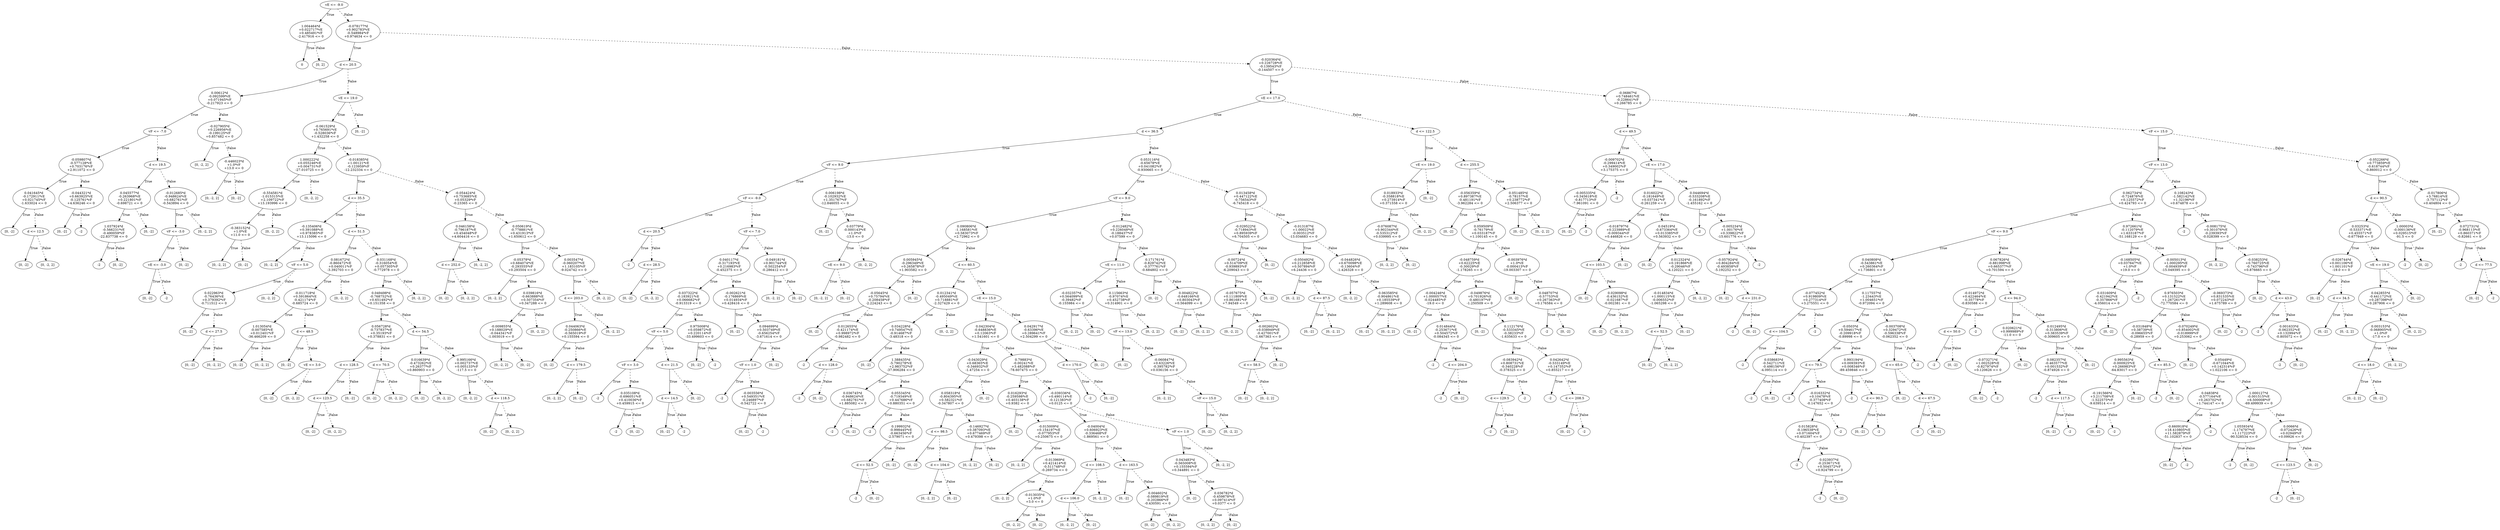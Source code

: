 digraph {
0 [label="vE <= -9.0"];
1 [label="1.004464*d\n+0.022717*vE\n+0.485491*vF\n-2.417916 <= 0"];
2 [label="0"];
1 -> 2 [label="True"];
3 [label="[0, 2]"];
1 -> 3 [style="dashed", label="False"];
0 -> 1 [label="True"];
4 [label="-0.078177*d\n+0.902783*vE\n-0.548984*vF\n+0.974634 <= 0"];
5 [label="d <= 20.5"];
6 [label="0.00612*d\n-0.092599*vE\n+0.071945*vF\n-0.217923 <= 0"];
7 [label="vF <= -7.0"];
8 [label="-0.059807*d\n-0.577128*vE\n+0.703176*vF\n+2.911072 <= 0"];
9 [label="0.041645*d\n-0.172911*vE\n+0.021745*vF\n-1.633024 <= 0"];
10 [label="[0, -2]"];
9 -> 10 [label="True"];
11 [label="d <= 12.5"];
12 [label="[0, -2]"];
11 -> 12 [label="True"];
13 [label="[0, -2, 2]"];
11 -> 13 [style="dashed", label="False"];
9 -> 11 [style="dashed", label="False"];
8 -> 9 [label="True"];
14 [label="-0.044321*d\n+0.663925*vE\n-0.125761*vF\n+4.636246 <= 0"];
15 [label="[0, -2]"];
14 -> 15 [label="True"];
16 [label="-2"];
14 -> 16 [style="dashed", label="False"];
8 -> 14 [style="dashed", label="False"];
7 -> 8 [label="True"];
17 [label="d <= 19.5"];
18 [label="0.045577*d\n-0.263968*vE\n+0.221801*vF\n-0.698721 <= 0"];
19 [label="1.037924*d\n-0.566231*vE\n-0.490059*vF\n-22.837738 <= 0"];
20 [label="-2"];
19 -> 20 [label="True"];
21 [label="[0, -2]"];
19 -> 21 [style="dashed", label="False"];
18 -> 19 [label="True"];
22 [label="[0, -2]"];
18 -> 22 [style="dashed", label="False"];
17 -> 18 [label="True"];
23 [label="-0.012685*d\n-0.948624*vE\n+0.682761*vF\n-0.543894 <= 0"];
24 [label="vF <= -3.0"];
25 [label="vE <= -3.0"];
26 [label="[0, -2]"];
25 -> 26 [label="True"];
27 [label="-2"];
25 -> 27 [style="dashed", label="False"];
24 -> 25 [label="True"];
28 [label="[0, -2]"];
24 -> 28 [style="dashed", label="False"];
23 -> 24 [label="True"];
29 [label="[0, -2, 2]"];
23 -> 29 [style="dashed", label="False"];
17 -> 23 [style="dashed", label="False"];
7 -> 17 [style="dashed", label="False"];
6 -> 7 [label="True"];
30 [label="-0.027905*d\n+0.226956*vE\n-0.199125*vF\n+0.857482 <= 0"];
31 [label="[0, -2, 2]"];
30 -> 31 [label="True"];
32 [label="-0.446023*d\n+1.0*vF\n+13.0 <= 0"];
33 [label="[0, -2, 2]"];
32 -> 33 [label="True"];
34 [label="[0, -2]"];
32 -> 34 [style="dashed", label="False"];
30 -> 32 [style="dashed", label="False"];
6 -> 30 [style="dashed", label="False"];
5 -> 6 [label="True"];
35 [label="vE <= 19.0"];
36 [label="-0.061529*d\n+0.765691*vE\n-0.528036*vF\n+1.432258 <= 0"];
37 [label="1.000222*d\n+0.055246*vE\n+0.004731*vF\n-27.010725 <= 0"];
38 [label="-0.554581*d\n-1.015315*vE\n+2.109722*vF\n+13.193996 <= 0"];
39 [label="-0.383152*d\n+1.0*vE\n+11.0 <= 0"];
40 [label="[0, -2, 2]"];
39 -> 40 [label="True"];
41 [label="[0, -2]"];
39 -> 41 [style="dashed", label="False"];
38 -> 39 [label="True"];
42 [label="[0, -2, 2]"];
38 -> 42 [style="dashed", label="False"];
37 -> 38 [label="True"];
43 [label="[0, -2, 2]"];
37 -> 43 [style="dashed", label="False"];
36 -> 37 [label="True"];
44 [label="-0.018385*d\n+1.00121*vE\n-0.123959*vF\n-12.232334 <= 0"];
45 [label="d <= 35.5"];
46 [label="-0.135406*d\n+0.391088*vE\n+0.978385*vF\n+13.115096 <= 0"];
47 [label="[0, -2, 2]"];
46 -> 47 [label="True"];
48 [label="vF <= 5.0"];
49 [label="0.022963*d\n-0.76436*vE\n+0.379392*vF\n-0.711512 <= 0"];
50 [label="[0, -2]"];
49 -> 50 [label="True"];
51 [label="d <= 27.5"];
52 [label="[0, -2]"];
51 -> 52 [label="True"];
53 [label="[0, -2, 2]"];
51 -> 53 [style="dashed", label="False"];
49 -> 51 [style="dashed", label="False"];
48 -> 49 [label="True"];
54 [label="[0, -2, 2]"];
48 -> 54 [style="dashed", label="False"];
46 -> 48 [style="dashed", label="False"];
45 -> 46 [label="True"];
55 [label="d <= 51.5"];
56 [label="0.081672*d\n-0.860472*vE\n+0.040011*vF\n-3.392703 <= 0"];
57 [label="-0.011718*d\n+0.591864*vE\n-0.421174*vF\n-0.685724 <= 0"];
58 [label="1.013054*d\n-0.007585*vE\n+0.012401*vF\n-36.466209 <= 0"];
59 [label="[0, -2]"];
58 -> 59 [label="True"];
60 [label="[0, -2, 2]"];
58 -> 60 [style="dashed", label="False"];
57 -> 58 [label="True"];
61 [label="d <= 48.5"];
62 [label="[0, -2]"];
61 -> 62 [label="True"];
63 [label="vE <= 3.0"];
64 [label="[0, -2]"];
63 -> 64 [label="True"];
65 [label="[0, -2, 2]"];
63 -> 65 [style="dashed", label="False"];
61 -> 63 [style="dashed", label="False"];
57 -> 61 [style="dashed", label="False"];
56 -> 57 [label="True"];
66 [label="[0, -2, 2]"];
56 -> 66 [style="dashed", label="False"];
55 -> 56 [label="True"];
67 [label="0.031168*d\n-0.316054*vE\n+0.057305*vF\n-0.772978 <= 0"];
68 [label="0.049498*d\n-0.768752*vE\n+0.651492*vF\n+0.151358 <= 0"];
69 [label="0.056728*d\n-0.737837*vE\n+0.35193*vF\n+0.378831 <= 0"];
70 [label="d <= 128.5"];
71 [label="d <= 123.5"];
72 [label="[0, -2]"];
71 -> 72 [label="True"];
73 [label="[0, -2, 2]"];
71 -> 73 [style="dashed", label="False"];
70 -> 71 [label="True"];
74 [label="[0, -2]"];
70 -> 74 [style="dashed", label="False"];
69 -> 70 [label="True"];
75 [label="d <= 70.5"];
76 [label="[0, -2]"];
75 -> 76 [label="True"];
77 [label="[0, -2, 2]"];
75 -> 77 [style="dashed", label="False"];
69 -> 75 [style="dashed", label="False"];
68 -> 69 [label="True"];
78 [label="d <= 54.5"];
79 [label="0.016639*d\n-0.473262*vE\n+0.26377*vF\n+0.860903 <= 0"];
80 [label="[0, -2]"];
79 -> 80 [label="True"];
81 [label="[0, -2, 2]"];
79 -> 81 [style="dashed", label="False"];
78 -> 79 [label="True"];
82 [label="0.995166*d\n+0.002737*vE\n+0.005133*vF\n-117.5 <= 0"];
83 [label="[0, -2, 2]"];
82 -> 83 [label="True"];
84 [label="d <= 118.5"];
85 [label="[0, -2]"];
84 -> 85 [label="True"];
86 [label="[0, -2, 2]"];
84 -> 86 [style="dashed", label="False"];
82 -> 84 [style="dashed", label="False"];
78 -> 82 [style="dashed", label="False"];
68 -> 78 [style="dashed", label="False"];
67 -> 68 [label="True"];
87 [label="[0, -2, 2]"];
67 -> 87 [style="dashed", label="False"];
55 -> 67 [style="dashed", label="False"];
45 -> 55 [style="dashed", label="False"];
44 -> 45 [label="True"];
88 [label="-0.054424*d\n+0.753685*vE\n+0.05329*vF\n-0.23365 <= 0"];
89 [label="0.046158*d\n-0.796187*vE\n+0.454048*vF\n+4.604416 <= 0"];
90 [label="d <= 252.0"];
91 [label="[0, -2]"];
90 -> 91 [label="True"];
92 [label="[0, -2, 2]"];
90 -> 92 [style="dashed", label="False"];
89 -> 90 [label="True"];
93 [label="[0, -2, 2]"];
89 -> 93 [style="dashed", label="False"];
88 -> 89 [label="True"];
94 [label="0.050619*d\n-0.778881*vE\n+0.431913*vF\n+1.650612 <= 0"];
95 [label="-0.05378*d\n+0.684074*vE\n-0.293555*vF\n+0.293504 <= 0"];
96 [label="[0, -2, 2]"];
95 -> 96 [label="True"];
97 [label="0.039816*d\n-0.663888*vE\n+0.507354*vF\n+0.347288 <= 0"];
98 [label="-0.009855*d\n+0.188029*vE\n-0.044341*vF\n-1.003019 <= 0"];
99 [label="[0, -2, 2]"];
98 -> 99 [label="True"];
100 [label="[0, -2]"];
98 -> 100 [style="dashed", label="False"];
97 -> 98 [label="True"];
101 [label="[0, -2, 2]"];
97 -> 101 [style="dashed", label="False"];
95 -> 97 [style="dashed", label="False"];
94 -> 95 [label="True"];
102 [label="0.003547*d\n-0.060207*vE\n+1.183105*vF\n-9.024742 <= 0"];
103 [label="d <= 203.0"];
104 [label="0.044063*d\n-0.250866*vE\n-0.565019*vF\n+0.155594 <= 0"];
105 [label="[0, -2]"];
104 -> 105 [label="True"];
106 [label="d <= 179.5"];
107 [label="[0, -2, 2]"];
106 -> 107 [label="True"];
108 [label="[0, -2]"];
106 -> 108 [style="dashed", label="False"];
104 -> 106 [style="dashed", label="False"];
103 -> 104 [label="True"];
109 [label="[0, -2, 2]"];
103 -> 109 [style="dashed", label="False"];
102 -> 103 [label="True"];
110 [label="[0, -2, 2]"];
102 -> 110 [style="dashed", label="False"];
94 -> 102 [style="dashed", label="False"];
88 -> 94 [style="dashed", label="False"];
44 -> 88 [style="dashed", label="False"];
36 -> 44 [style="dashed", label="False"];
35 -> 36 [label="True"];
111 [label="[0, -2]"];
35 -> 111 [style="dashed", label="False"];
5 -> 35 [style="dashed", label="False"];
4 -> 5 [label="True"];
112 [label="-0.020364*d\n+0.226728*vE\n-0.139543*vF\n-0.144507 <= 0"];
113 [label="vE <= 17.0"];
114 [label="d <= 36.5"];
115 [label="vF <= 9.0"];
116 [label="vF <= -9.0"];
117 [label="d <= 20.5"];
118 [label="-2"];
117 -> 118 [label="True"];
119 [label="d <= 28.5"];
120 [label="[0, -2]"];
119 -> 120 [label="True"];
121 [label="[0, -2, 2]"];
119 -> 121 [style="dashed", label="False"];
117 -> 119 [style="dashed", label="False"];
116 -> 117 [label="True"];
122 [label="vF <= 7.0"];
123 [label="0.040117*d\n-0.317193*vE\n+0.216983*vF\n-0.452375 <= 0"];
124 [label="0.037322*d\n-0.183921*vE\n+0.066682*vF\n-0.913319 <= 0"];
125 [label="vF <= 5.0"];
126 [label="vF <= 3.0"];
127 [label="-2"];
126 -> 127 [label="True"];
128 [label="0.035108*d\n-0.696051*vE\n+0.410036*vF\n+0.459915 <= 0"];
129 [label="-2"];
128 -> 129 [label="True"];
130 [label="[0, -2]"];
128 -> 130 [style="dashed", label="False"];
126 -> 128 [style="dashed", label="False"];
125 -> 126 [label="True"];
131 [label="d <= 21.5"];
132 [label="d <= 14.5"];
133 [label="[0, -2]"];
132 -> 133 [label="True"];
134 [label="-2"];
132 -> 134 [style="dashed", label="False"];
131 -> 132 [label="True"];
135 [label="[0, -2]"];
131 -> 135 [style="dashed", label="False"];
125 -> 131 [style="dashed", label="False"];
124 -> 125 [label="True"];
136 [label="0.975008*d\n+0.059872*vE\n+0.220114*vF\n-33.499603 <= 0"];
137 [label="[0, -2]"];
136 -> 137 [label="True"];
138 [label="-2"];
136 -> 138 [style="dashed", label="False"];
124 -> 136 [style="dashed", label="False"];
123 -> 124 [label="True"];
139 [label="-0.002621*d\n-0.176869*vE\n+0.014934*vF\n+0.428416 <= 0"];
140 [label="[0, -2]"];
139 -> 140 [label="True"];
141 [label="0.094699*d\n+0.503749*vE\n-0.656254*vF\n-3.671614 <= 0"];
142 [label="vF <= 1.0"];
143 [label="-2"];
142 -> 143 [label="True"];
144 [label="-0.003556*d\n+0.549351*vE\n-0.246897*vF\n-0.542722 <= 0"];
145 [label="[0, -2]"];
144 -> 145 [label="True"];
146 [label="-2"];
144 -> 146 [style="dashed", label="False"];
142 -> 144 [style="dashed", label="False"];
141 -> 142 [label="True"];
147 [label="[0, -2]"];
141 -> 147 [style="dashed", label="False"];
139 -> 141 [style="dashed", label="False"];
123 -> 139 [style="dashed", label="False"];
122 -> 123 [label="True"];
148 [label="-0.049181*d\n+0.901744*vE\n-0.502254*vF\n-0.286412 <= 0"];
149 [label="[0, -2, 2]"];
148 -> 149 [label="True"];
150 [label="[0, -2]"];
148 -> 150 [style="dashed", label="False"];
122 -> 148 [style="dashed", label="False"];
116 -> 122 [style="dashed", label="False"];
115 -> 116 [label="True"];
151 [label="0.006198*d\n-0.102932*vE\n+1.351767*vF\n-12.846055 <= 0"];
152 [label="[0, -2]"];
151 -> 152 [label="True"];
153 [label="0.03779*d\n-0.000143*vE\n+1.0*vF\n-13.0 <= 0"];
154 [label="vE <= 9.0"];
155 [label="[0, -2, 2]"];
154 -> 155 [label="True"];
156 [label="[0, -2]"];
154 -> 156 [style="dashed", label="False"];
153 -> 154 [label="True"];
157 [label="[0, -2, 2]"];
153 -> 157 [style="dashed", label="False"];
151 -> 153 [style="dashed", label="False"];
115 -> 151 [style="dashed", label="False"];
114 -> 115 [label="True"];
158 [label="0.053116*d\n-0.65678*vE\n+0.041082*vF\n-0.930665 <= 0"];
159 [label="vF <= 9.0"];
160 [label="0.090806*d\n-1.168581*vE\n+0.583073*vF\n+2.72962 <= 0"];
161 [label="0.005945*d\n-0.296349*vE\n+0.265878*vF\n+1.903582 <= 0"];
162 [label="-0.05645*d\n+0.75794*vE\n-0.208458*vF\n-2.224243 <= 0"];
163 [label="[0, -2]"];
162 -> 163 [label="True"];
164 [label="0.012655*d\n-0.421174*vE\n+0.998972*vF\n-0.982482 <= 0"];
165 [label="-2"];
164 -> 165 [label="True"];
166 [label="d <= 128.0"];
167 [label="-2"];
166 -> 167 [label="True"];
168 [label="[0, -2]"];
166 -> 168 [style="dashed", label="False"];
164 -> 166 [style="dashed", label="False"];
162 -> 164 [style="dashed", label="False"];
161 -> 162 [label="True"];
169 [label="[0, -2]"];
161 -> 169 [style="dashed", label="False"];
160 -> 161 [label="True"];
170 [label="d <= 60.5"];
171 [label="0.012341*d\n-0.495049*vE\n+0.718881*vF\n-2.327429 <= 0"];
172 [label="0.034228*d\n+0.749547*vE\n-0.914687*vF\n-3.48318 <= 0"];
173 [label="[0, -2]"];
172 -> 173 [label="True"];
174 [label="1.388435*d\n-5.790278*vE\n+2.983752*vF\n-37.906284 <= 0"];
175 [label="0.036745*d\n-0.948624*vE\n+0.682761*vF\n+1.885082 <= 0"];
176 [label="-2"];
175 -> 176 [label="True"];
177 [label="[0, -2]"];
175 -> 177 [style="dashed", label="False"];
174 -> 175 [label="True"];
178 [label="0.055345*d\n-0.719349*vE\n+0.447686*vF\n+0.880351 <= 0"];
179 [label="-2"];
178 -> 179 [label="True"];
180 [label="0.199932*d\n-0.998445*vE\n-0.663456*vF\n-2.579071 <= 0"];
181 [label="d <= 52.5"];
182 [label="-2"];
181 -> 182 [label="True"];
183 [label="[0, -2]"];
181 -> 183 [style="dashed", label="False"];
180 -> 181 [label="True"];
184 [label="[0, -2]"];
180 -> 184 [style="dashed", label="False"];
178 -> 180 [style="dashed", label="False"];
174 -> 178 [style="dashed", label="False"];
172 -> 174 [style="dashed", label="False"];
171 -> 172 [label="True"];
185 [label="[0, -2, 2]"];
171 -> 185 [style="dashed", label="False"];
170 -> 171 [label="True"];
186 [label="vE <= 15.0"];
187 [label="0.042304*d\n-0.648836*vE\n+0.12063*vF\n+1.541601 <= 0"];
188 [label="-0.043029*d\n+0.68365*vE\n-0.346932*vF\n-1.47254 <= 0"];
189 [label="0.058318*d\n-0.804395*vE\n+0.582321*vF\n-0.347807 <= 0"];
190 [label="d <= 98.5"];
191 [label="[0, -2]"];
190 -> 191 [label="True"];
192 [label="d <= 104.0"];
193 [label="[0, -2, 2]"];
192 -> 193 [label="True"];
194 [label="[0, -2]"];
192 -> 194 [style="dashed", label="False"];
190 -> 192 [style="dashed", label="False"];
189 -> 190 [label="True"];
195 [label="-0.146927*d\n+0.387093*vE\n+0.677469*vF\n+0.479398 <= 0"];
196 [label="[0, -2, 2]"];
195 -> 196 [label="True"];
197 [label="[0, -2]"];
195 -> 197 [style="dashed", label="False"];
189 -> 195 [style="dashed", label="False"];
188 -> 189 [label="True"];
198 [label="[0, -2]"];
188 -> 198 [style="dashed", label="False"];
187 -> 188 [label="True"];
199 [label="0.79883*d\n-0.00241*vE\n+3.482088*vF\n-78.607475 <= 0"];
200 [label="0.016293*d\n-0.259598*vE\n+0.403138*vF\n+0.9382 <= 0"];
201 [label="[0, -2]"];
200 -> 201 [label="True"];
202 [label="-0.015009*d\n+0.154197*vE\n-0.077953*vF\n+0.250675 <= 0"];
203 [label="[0, -2, 2]"];
202 -> 203 [label="True"];
204 [label="-0.013969*d\n+0.421414*vE\n-0.511748*vF\n-0.269734 <= 0"];
205 [label="[0, -2, 2]"];
204 -> 205 [label="True"];
206 [label="-0.013035*d\n+1.0*vF\n+3.0 <= 0"];
207 [label="[0, -2, 2]"];
206 -> 207 [label="True"];
208 [label="[0, -2]"];
206 -> 208 [style="dashed", label="False"];
204 -> 206 [style="dashed", label="False"];
202 -> 204 [style="dashed", label="False"];
200 -> 202 [style="dashed", label="False"];
199 -> 200 [label="True"];
209 [label="-0.039336*d\n+0.490114*vE\n-0.121383*vF\n+0.0125 <= 0"];
210 [label="-0.04004*d\n+0.606923*vE\n-0.336468*vF\n-1.869561 <= 0"];
211 [label="d <= 108.5"];
212 [label="d <= 106.0"];
213 [label="[0, -2, 2]"];
212 -> 213 [label="True"];
214 [label="[0, -2]"];
212 -> 214 [style="dashed", label="False"];
211 -> 212 [label="True"];
215 [label="[0, -2, 2]"];
211 -> 215 [style="dashed", label="False"];
210 -> 211 [label="True"];
216 [label="d <= 163.5"];
217 [label="[0, -2]"];
216 -> 217 [label="True"];
218 [label="0.004602*d\n-0.089819*vE\n-0.202866*vF\n-0.430591 <= 0"];
219 [label="[0, -2]"];
218 -> 219 [label="True"];
220 [label="[0, -2, 2]"];
218 -> 220 [style="dashed", label="False"];
216 -> 218 [style="dashed", label="False"];
210 -> 216 [style="dashed", label="False"];
209 -> 210 [label="True"];
221 [label="vF <= 1.0"];
222 [label="0.043483*d\n-0.565008*vE\n+0.155594*vF\n+0.344891 <= 0"];
223 [label="[0, -2]"];
222 -> 223 [label="True"];
224 [label="0.036782*d\n-0.459878*vE\n+0.097414*vF\n+0.0377 <= 0"];
225 [label="[0, -2, 2]"];
224 -> 225 [label="True"];
226 [label="[0, -2]"];
224 -> 226 [style="dashed", label="False"];
222 -> 224 [style="dashed", label="False"];
221 -> 222 [label="True"];
227 [label="[0, -2, 2]"];
221 -> 227 [style="dashed", label="False"];
209 -> 221 [style="dashed", label="False"];
199 -> 209 [style="dashed", label="False"];
187 -> 199 [style="dashed", label="False"];
186 -> 187 [label="True"];
228 [label="0.042917*d\n-0.63396*vE\n+0.289641*vF\n+2.504299 <= 0"];
229 [label="d <= 170.0"];
230 [label="-2"];
229 -> 230 [label="True"];
231 [label="[0, -2]"];
229 -> 231 [style="dashed", label="False"];
228 -> 229 [label="True"];
232 [label="[0, -2]"];
228 -> 232 [style="dashed", label="False"];
186 -> 228 [style="dashed", label="False"];
170 -> 186 [style="dashed", label="False"];
160 -> 170 [style="dashed", label="False"];
159 -> 160 [label="True"];
233 [label="-0.012482*d\n+0.226048*vE\n-0.188437*vF\n+0.07599 <= 0"];
234 [label="vE <= 11.0"];
235 [label="-0.032357*d\n+0.564099*vE\n-0.39482*vF\n-0.155984 <= 0"];
236 [label="[0, -2, 2]"];
235 -> 236 [label="True"];
237 [label="[0, -2]"];
235 -> 237 [style="dashed", label="False"];
234 -> 235 [label="True"];
238 [label="0.115663*d\n-0.97074*vE\n+0.452738*vF\n+0.314901 <= 0"];
239 [label="vF <= 13.0"];
240 [label="[0, -2]"];
239 -> 240 [label="True"];
241 [label="-0.060847*d\n+0.63226*vE\n-0.395782*vF\n+0.036156 <= 0"];
242 [label="[0, -2, 2]"];
241 -> 242 [label="True"];
243 [label="vF <= 15.0"];
244 [label="[0, -2]"];
243 -> 244 [label="True"];
245 [label="[0, -2, 2]"];
243 -> 245 [style="dashed", label="False"];
241 -> 243 [style="dashed", label="False"];
239 -> 241 [style="dashed", label="False"];
238 -> 239 [label="True"];
246 [label="[0, -2, 2]"];
238 -> 246 [style="dashed", label="False"];
234 -> 238 [style="dashed", label="False"];
233 -> 234 [label="True"];
247 [label="0.171761*d\n-0.829742*vE\n-0.377761*vF\n-0.684802 <= 0"];
248 [label="[0, -2]"];
247 -> 248 [label="True"];
249 [label="0.004822*d\n-0.648166*vE\n+0.803043*vF\n+0.564099 <= 0"];
250 [label="[0, -2]"];
249 -> 250 [label="True"];
251 [label="[0, -2, 2]"];
249 -> 251 [style="dashed", label="False"];
247 -> 249 [style="dashed", label="False"];
233 -> 247 [style="dashed", label="False"];
159 -> 233 [style="dashed", label="False"];
158 -> 159 [label="True"];
252 [label="0.013458*d\n+0.447122*vE\n-0.756543*vF\n-6.745418 <= 0"];
253 [label="-0.029522*d\n-0.718943*vE\n+0.895939*vF\n+6.704505 <= 0"];
254 [label="-0.00724*d\n+0.514709*vE\n-0.939893*vF\n-6.209043 <= 0"];
255 [label="-0.057675*d\n+0.111809*vE\n+0.861681*vF\n+7.94549 <= 0"];
256 [label="[0, -2, 2]"];
255 -> 256 [label="True"];
257 [label="-0.002602*d\n+0.038949*vE\n-0.427001*vF\n-1.667363 <= 0"];
258 [label="d <= 58.5"];
259 [label="[0, -2]"];
258 -> 259 [label="True"];
260 [label="[0, -2, 2]"];
258 -> 260 [style="dashed", label="False"];
257 -> 258 [label="True"];
261 [label="[0, -2]"];
257 -> 261 [style="dashed", label="False"];
255 -> 257 [style="dashed", label="False"];
254 -> 255 [label="True"];
262 [label="[0, -2]"];
254 -> 262 [style="dashed", label="False"];
253 -> 254 [label="True"];
263 [label="[0, -2]"];
253 -> 263 [style="dashed", label="False"];
252 -> 253 [label="True"];
264 [label="-0.013187*d\n+1.00022*vE\n-0.003512*vF\n-13.034683 <= 0"];
265 [label="-0.050492*d\n+0.212858*vE\n+0.507894*vF\n+6.24436 <= 0"];
266 [label="[0, -2, 2]"];
265 -> 266 [label="True"];
267 [label="d <= 87.5"];
268 [label="[0, -2]"];
267 -> 268 [label="True"];
269 [label="[0, -2, 2]"];
267 -> 269 [style="dashed", label="False"];
265 -> 267 [style="dashed", label="False"];
264 -> 265 [label="True"];
270 [label="-0.044826*d\n+0.670098*vE\n-0.13604*vF\n-1.426328 <= 0"];
271 [label="[0, -2, 2]"];
270 -> 271 [label="True"];
272 [label="0.063585*d\n-0.904861*vE\n+0.185539*vF\n+1.289608 <= 0"];
273 [label="[0, -2]"];
272 -> 273 [label="True"];
274 [label="[0, -2, 2]"];
272 -> 274 [style="dashed", label="False"];
270 -> 272 [style="dashed", label="False"];
264 -> 270 [style="dashed", label="False"];
252 -> 264 [style="dashed", label="False"];
158 -> 252 [style="dashed", label="False"];
114 -> 158 [style="dashed", label="False"];
113 -> 114 [label="True"];
275 [label="d <= 122.5"];
276 [label="vE <= 19.0"];
277 [label="0.018933*d\n-0.358818*vE\n+0.273914*vF\n+0.371558 <= 0"];
278 [label="-0.076087*d\n+0.902344*vE\n-0.535312*vF\n+0.039995 <= 0"];
279 [label="[0, -2, 2]"];
278 -> 279 [label="True"];
280 [label="[0, -2]"];
278 -> 280 [style="dashed", label="False"];
277 -> 278 [label="True"];
281 [label="[0, -2, 2]"];
277 -> 281 [style="dashed", label="False"];
276 -> 277 [label="True"];
282 [label="[0, -2]"];
276 -> 282 [style="dashed", label="False"];
275 -> 276 [label="True"];
283 [label="d <= 255.5"];
284 [label="-0.056359*d\n+0.897387*vE\n-0.481191*vF\n-3.962284 <= 0"];
285 [label="[0, -2]"];
284 -> 285 [label="True"];
286 [label="0.059509*d\n-0.76179*vE\n+0.033187*vF\n+1.100145 <= 0"];
287 [label="-0.048759*d\n+0.62225*vE\n-0.30029*vF\n-1.178265 <= 0"];
288 [label="-0.004246*d\n+1.000057*vE\n-0.024485*vF\n-19.0 <= 0"];
289 [label="[0, -2]"];
288 -> 289 [label="True"];
290 [label="0.014844*d\n-0.253671*vE\n+0.504572*vF\n-0.084345 <= 0"];
291 [label="-2"];
290 -> 291 [label="True"];
292 [label="d <= 204.0"];
293 [label="-2"];
292 -> 293 [label="True"];
294 [label="[0, -2]"];
292 -> 294 [style="dashed", label="False"];
290 -> 292 [style="dashed", label="False"];
288 -> 290 [style="dashed", label="False"];
287 -> 288 [label="True"];
295 [label="-0.049876*d\n+0.701926*vE\n-0.480197*vF\n-1.250509 <= 0"];
296 [label="[0, -2]"];
295 -> 296 [label="True"];
297 [label="0.112176*d\n-0.533345*vE\n-0.38233*vF\n-1.635633 <= 0"];
298 [label="-0.083942*d\n+0.808731*vE\n-0.340228*vF\n-0.378325 <= 0"];
299 [label="d <= 129.5"];
300 [label="-2"];
299 -> 300 [label="True"];
301 [label="[0, -2]"];
299 -> 301 [style="dashed", label="False"];
298 -> 299 [label="True"];
302 [label="-2"];
298 -> 302 [style="dashed", label="False"];
297 -> 298 [label="True"];
303 [label="0.042642*d\n-0.533149*vE\n+0.147352*vF\n+0.855217 <= 0"];
304 [label="-2"];
303 -> 304 [label="True"];
305 [label="d <= 208.5"];
306 [label="[0, -2]"];
305 -> 306 [label="True"];
307 [label="-2"];
305 -> 307 [style="dashed", label="False"];
303 -> 305 [style="dashed", label="False"];
297 -> 303 [style="dashed", label="False"];
295 -> 297 [style="dashed", label="False"];
287 -> 295 [style="dashed", label="False"];
286 -> 287 [label="True"];
308 [label="-0.003976*d\n+1.0*vE\n-0.000413*vF\n-19.003307 <= 0"];
309 [label="[0, -2]"];
308 -> 309 [label="True"];
310 [label="0.048707*d\n-0.57753*vE\n+0.267363*vF\n+0.176584 <= 0"];
311 [label="-2"];
310 -> 311 [label="True"];
312 [label="[0, -2]"];
310 -> 312 [style="dashed", label="False"];
308 -> 310 [style="dashed", label="False"];
286 -> 308 [style="dashed", label="False"];
284 -> 286 [style="dashed", label="False"];
283 -> 284 [label="True"];
313 [label="0.051485*d\n-0.78157*vE\n+0.238772*vF\n+2.506377 <= 0"];
314 [label="[0, -2]"];
313 -> 314 [label="True"];
315 [label="[0, -2, 2]"];
313 -> 315 [style="dashed", label="False"];
283 -> 313 [style="dashed", label="False"];
275 -> 283 [style="dashed", label="False"];
113 -> 275 [style="dashed", label="False"];
112 -> 113 [label="True"];
316 [label="-0.06867*d\n+0.748461*vE\n-0.228641*vF\n+0.266785 <= 0"];
317 [label="d <= 49.5"];
318 [label="-0.009702*d\n-0.299414*vE\n+0.349002*vF\n+3.175375 <= 0"];
319 [label="-0.005335*d\n+0.345618*vE\n-0.817713*vF\n-7.961091 <= 0"];
320 [label="[0, -2]"];
319 -> 320 [label="True"];
321 [label="-2"];
319 -> 321 [style="dashed", label="False"];
318 -> 319 [label="True"];
322 [label="-2"];
318 -> 322 [style="dashed", label="False"];
317 -> 318 [label="True"];
323 [label="vE <= 17.0"];
324 [label="0.016022*d\n-0.181649*vE\n+0.037341*vF\n-0.261259 <= 0"];
325 [label="-0.018797*d\n+0.223989*vE\n-0.009344*vF\n+0.446826 <= 0"];
326 [label="d <= 103.5"];
327 [label="[0, -2]"];
326 -> 327 [label="True"];
328 [label="0.029098*d\n-0.436152*vE\n-0.021687*vF\n-0.002381 <= 0"];
329 [label="[0, -2]"];
328 -> 329 [label="True"];
330 [label="[0, -2, 2]"];
328 -> 330 [style="dashed", label="False"];
326 -> 328 [style="dashed", label="False"];
325 -> 326 [label="True"];
331 [label="[0, -2]"];
325 -> 331 [style="dashed", label="False"];
324 -> 325 [label="True"];
332 [label="0.04519*d\n-0.673364*vE\n+0.013385*vF\n+0.563932 <= 0"];
333 [label="[0, -2]"];
332 -> 333 [label="True"];
334 [label="0.012324*d\n+0.191866*vE\n-0.29046*vF\n-4.120221 <= 0"];
335 [label="-0.014834*d\n+1.000115*vE\n-0.006552*vF\n-1.065298 <= 0"];
336 [label="d <= 52.5"];
337 [label="[0, -2]"];
336 -> 337 [label="True"];
338 [label="[0, -2, 2]"];
336 -> 338 [style="dashed", label="False"];
335 -> 336 [label="True"];
339 [label="[0, -2]"];
335 -> 339 [style="dashed", label="False"];
334 -> 335 [label="True"];
340 [label="[0, -2, 2]"];
334 -> 340 [style="dashed", label="False"];
332 -> 334 [style="dashed", label="False"];
324 -> 332 [style="dashed", label="False"];
323 -> 324 [label="True"];
341 [label="0.044694*d\n-0.533208*vE\n-0.161892*vF\n-1.455162 <= 0"];
342 [label="-2"];
341 -> 342 [label="True"];
343 [label="-0.005234*d\n+1.00176*vE\n+0.339822*vF\n-15.601776 <= 0"];
344 [label="-0.057924*d\n+0.804284*vE\n-0.493858*vF\n-5.192252 <= 0"];
345 [label="[0, -2]"];
344 -> 345 [label="True"];
346 [label="d <= 231.0"];
347 [label="-2"];
346 -> 347 [label="True"];
348 [label="[0, -2]"];
346 -> 348 [style="dashed", label="False"];
344 -> 346 [style="dashed", label="False"];
343 -> 344 [label="True"];
349 [label="-2"];
343 -> 349 [style="dashed", label="False"];
341 -> 343 [style="dashed", label="False"];
323 -> 341 [style="dashed", label="False"];
317 -> 323 [style="dashed", label="False"];
316 -> 317 [label="True"];
350 [label="vF <= 15.0"];
351 [label="vF <= 13.0"];
352 [label="0.062734*d\n-0.724876*vE\n+0.125572*vF\n+0.424793 <= 0"];
353 [label="vF <= 9.0"];
354 [label="0.040808*d\n-0.543861*vE\n+0.260364*vF\n+1.736801 <= 0"];
355 [label="-0.077452*d\n+0.919809*vE\n+0.277314*vF\n+3.275551 <= 0"];
356 [label="d <= 104.5"];
357 [label="-2"];
356 -> 357 [label="True"];
358 [label="0.038683*d\n-0.542711*vE\n-0.498156*vF\n-4.095114 <= 0"];
359 [label="-2"];
358 -> 359 [label="True"];
360 [label="[0, -2]"];
358 -> 360 [style="dashed", label="False"];
356 -> 358 [style="dashed", label="False"];
355 -> 356 [label="True"];
361 [label="-2"];
355 -> 361 [style="dashed", label="False"];
354 -> 355 [label="True"];
362 [label="0.117557*d\n-1.23443*vE\n+1.004651*vF\n-0.972094 <= 0"];
363 [label="-0.0503*d\n+0.594617*vE\n-0.209918*vF\n-0.89998 <= 0"];
364 [label="d <= 79.5"];
365 [label="-2"];
364 -> 365 [label="True"];
366 [label="-0.016332*d\n+0.10478*vE\n-0.377408*vF\n-0.147652 <= 0"];
367 [label="0.015828*d\n-0.196538*vE\n+0.071604*vF\n+0.402397 <= 0"];
368 [label="-2"];
367 -> 368 [label="True"];
369 [label="0.023937*d\n-0.253671*vE\n+0.504572*vF\n+0.924799 <= 0"];
370 [label="-2"];
369 -> 370 [label="True"];
371 [label="[0, -2]"];
369 -> 371 [style="dashed", label="False"];
367 -> 369 [style="dashed", label="False"];
366 -> 367 [label="True"];
372 [label="-2"];
366 -> 372 [style="dashed", label="False"];
364 -> 366 [style="dashed", label="False"];
363 -> 364 [label="True"];
373 [label="0.993194*d\n+0.009393*vE\n+0.008346*vF\n-89.459846 <= 0"];
374 [label="-2"];
373 -> 374 [label="True"];
375 [label="d <= 90.5"];
376 [label="[0, -2]"];
375 -> 376 [label="True"];
377 [label="-2"];
375 -> 377 [style="dashed", label="False"];
373 -> 375 [style="dashed", label="False"];
363 -> 373 [style="dashed", label="False"];
362 -> 363 [label="True"];
378 [label="-0.003708*d\n+0.329472*vE\n-0.596338*vF\n-0.062352 <= 0"];
379 [label="d <= 65.0"];
380 [label="[0, -2]"];
379 -> 380 [label="True"];
381 [label="d <= 67.5"];
382 [label="-2"];
381 -> 382 [label="True"];
383 [label="[0, -2]"];
381 -> 383 [style="dashed", label="False"];
379 -> 381 [style="dashed", label="False"];
378 -> 379 [label="True"];
384 [label="-2"];
378 -> 384 [style="dashed", label="False"];
362 -> 378 [style="dashed", label="False"];
354 -> 362 [style="dashed", label="False"];
353 -> 354 [label="True"];
385 [label="0.067826*d\n-0.881998*vE\n+0.665377*vF\n+0.701594 <= 0"];
386 [label="-0.014972*d\n+0.422464*vE\n-0.35778*vF\n-0.830588 <= 0"];
387 [label="d <= 50.0"];
388 [label="-2"];
387 -> 388 [label="True"];
389 [label="[0, -2]"];
387 -> 389 [style="dashed", label="False"];
386 -> 387 [label="True"];
390 [label="-2"];
386 -> 390 [style="dashed", label="False"];
385 -> 386 [label="True"];
391 [label="d <= 94.0"];
392 [label="0.020621*d\n+0.999989*vF\n-11.0 <= 0"];
393 [label="-0.073271*d\n+1.002528*vE\n-0.827974*vF\n+0.120626 <= 0"];
394 [label="[0, -2]"];
393 -> 394 [label="True"];
395 [label="-2"];
393 -> 395 [style="dashed", label="False"];
392 -> 393 [label="True"];
396 [label="[0, -2]"];
392 -> 396 [style="dashed", label="False"];
391 -> 392 [label="True"];
397 [label="0.012495*d\n-0.313806*vE\n+0.383539*vF\n-0.309605 <= 0"];
398 [label="0.082357*d\n-0.463577*vE\n+0.001532*vF\n-0.874926 <= 0"];
399 [label="-2"];
398 -> 399 [label="True"];
400 [label="d <= 117.5"];
401 [label="[0, -2]"];
400 -> 401 [label="True"];
402 [label="-2"];
400 -> 402 [style="dashed", label="False"];
398 -> 400 [style="dashed", label="False"];
397 -> 398 [label="True"];
403 [label="[0, -2]"];
397 -> 403 [style="dashed", label="False"];
391 -> 397 [style="dashed", label="False"];
385 -> 391 [style="dashed", label="False"];
353 -> 385 [style="dashed", label="False"];
352 -> 353 [label="True"];
404 [label="0.972661*d\n-0.112079*vE\n+1.633187*vF\n-51.168129 <= 0"];
405 [label="-0.168505*d\n+0.037647*vE\n+1.0*vF\n+19.0 <= 0"];
406 [label="0.031609*d\n-0.421942*vE\n-0.357866*vF\n-4.056014 <= 0"];
407 [label="-2"];
406 -> 407 [label="True"];
408 [label="[0, -2]"];
406 -> 408 [style="dashed", label="False"];
405 -> 406 [label="True"];
409 [label="-2"];
405 -> 409 [style="dashed", label="False"];
404 -> 405 [label="True"];
410 [label="-0.005013*d\n+1.000295*vE\n-0.004939*vF\n-15.049395 <= 0"];
411 [label="0.976503*d\n+0.131522*vE\n+1.267261*vF\n-72.770584 <= 0"];
412 [label="-0.031848*d\n+0.38739*vE\n-0.096655*vF\n-0.28959 <= 0"];
413 [label="0.995563*d\n-0.000925*vE\n+0.266983*vF\n-64.83017 <= 0"];
414 [label="-0.191566*d\n+3.211708*vE\n-1.522575*vF\n-9.639514 <= 0"];
415 [label="[0, -2]"];
414 -> 415 [label="True"];
416 [label="-2"];
414 -> 416 [style="dashed", label="False"];
413 -> 414 [label="True"];
417 [label="[0, -2]"];
413 -> 417 [style="dashed", label="False"];
412 -> 413 [label="True"];
418 [label="d <= 85.5"];
419 [label="-2"];
418 -> 419 [label="True"];
420 [label="[0, -2]"];
418 -> 420 [style="dashed", label="False"];
412 -> 418 [style="dashed", label="False"];
411 -> 412 [label="True"];
421 [label="-0.070249*d\n+0.854002*vE\n-0.018999*vF\n+0.253062 <= 0"];
422 [label="[0, -2]"];
421 -> 422 [label="True"];
423 [label="0.05449*d\n-0.671044*vE\n+0.142314*vF\n+1.022106 <= 0"];
424 [label="0.04838*d\n-0.577164*vE\n+0.263702*vF\n+1.744147 <= 0"];
425 [label="-0.660918*d\n+18.410805*vE\n+11.582879*vF\n-51.102837 <= 0"];
426 [label="[0, -2]"];
425 -> 426 [label="True"];
427 [label="-2"];
425 -> 427 [style="dashed", label="False"];
424 -> 425 [label="True"];
428 [label="-2"];
424 -> 428 [style="dashed", label="False"];
423 -> 424 [label="True"];
429 [label="1.000127*d\n-0.001515*vE\n+6.500008*vF\n-69.499939 <= 0"];
430 [label="1.055934*d\n-1.174797*vE\n+1.117223*vF\n-90.528534 <= 0"];
431 [label="-2"];
430 -> 431 [label="True"];
432 [label="[0, -2]"];
430 -> 432 [style="dashed", label="False"];
429 -> 430 [label="True"];
433 [label="0.0066*d\n-0.072426*vE\n+0.02949*vF\n+0.09926 <= 0"];
434 [label="d <= 123.5"];
435 [label="-2"];
434 -> 435 [label="True"];
436 [label="[0, -2]"];
434 -> 436 [style="dashed", label="False"];
433 -> 434 [label="True"];
437 [label="[0, -2]"];
433 -> 437 [style="dashed", label="False"];
429 -> 433 [style="dashed", label="False"];
423 -> 429 [style="dashed", label="False"];
421 -> 423 [style="dashed", label="False"];
411 -> 421 [style="dashed", label="False"];
410 -> 411 [label="True"];
438 [label="-0.069373*d\n+0.831535*vE\n+0.072243*vF\n+1.675789 <= 0"];
439 [label="[0, -2]"];
438 -> 439 [label="True"];
440 [label="-2"];
438 -> 440 [style="dashed", label="False"];
410 -> 438 [style="dashed", label="False"];
404 -> 410 [style="dashed", label="False"];
352 -> 404 [style="dashed", label="False"];
351 -> 352 [label="True"];
441 [label="0.108243*d\n-1.582142*vE\n+1.32196*vF\n+0.674878 <= 0"];
442 [label="-2"];
441 -> 442 [label="True"];
443 [label="-0.008175*d\n+0.301076*vE\n-0.239393*vF\n-0.028399 <= 0"];
444 [label="[0, -2, 2]"];
443 -> 444 [label="True"];
445 [label="-0.038253*d\n+0.760725*vE\n-0.743796*vF\n+0.876665 <= 0"];
446 [label="[0, -2]"];
445 -> 446 [label="True"];
447 [label="d <= 43.0"];
448 [label="-2"];
447 -> 448 [label="True"];
449 [label="0.001633*d\n-0.062352*vE\n+0.132994*vF\n-0.805072 <= 0"];
450 [label="-2"];
449 -> 450 [label="True"];
451 [label="[0, -2]"];
449 -> 451 [style="dashed", label="False"];
447 -> 449 [style="dashed", label="False"];
445 -> 447 [style="dashed", label="False"];
443 -> 445 [style="dashed", label="False"];
441 -> 443 [style="dashed", label="False"];
351 -> 441 [style="dashed", label="False"];
350 -> 351 [label="True"];
452 [label="-0.052266*d\n+0.773859*vE\n-0.618744*vF\n-0.860012 <= 0"];
453 [label="d <= 90.5"];
454 [label="0.03253*d\n-0.533371*vE\n+0.455571*vF\n-0.677949 <= 0"];
455 [label="-0.026744*d\n+0.001106*vE\n+1.001101*vF\n-19.0 <= 0"];
456 [label="[0, -2]"];
455 -> 456 [label="True"];
457 [label="d <= 34.5"];
458 [label="[0, -2]"];
457 -> 458 [label="True"];
459 [label="[0, -2, 2]"];
457 -> 459 [style="dashed", label="False"];
455 -> 457 [style="dashed", label="False"];
454 -> 455 [label="True"];
460 [label="vE <= 19.0"];
461 [label="0.042855*d\n-0.441172*vE\n+0.287398*vF\n+0.287906 <= 0"];
462 [label="0.003153*d\n-0.068905*vE\n+1.0*vF\n-17.0 <= 0"];
463 [label="d <= 18.0"];
464 [label="[0, -2, 2]"];
463 -> 464 [label="True"];
465 [label="[0, -2]"];
463 -> 465 [style="dashed", label="False"];
462 -> 463 [label="True"];
466 [label="[0, -2, 2]"];
462 -> 466 [style="dashed", label="False"];
461 -> 462 [label="True"];
467 [label="[0, -2, 2]"];
461 -> 467 [style="dashed", label="False"];
460 -> 461 [label="True"];
468 [label="[0, -2]"];
460 -> 468 [style="dashed", label="False"];
454 -> 460 [style="dashed", label="False"];
453 -> 454 [label="True"];
469 [label="1.00003*d\n-0.000136*vE\n+0.029515*vF\n-91.5 <= 0"];
470 [label="-2"];
469 -> 470 [label="True"];
471 [label="[0, -2]"];
469 -> 471 [style="dashed", label="False"];
453 -> 469 [style="dashed", label="False"];
452 -> 453 [label="True"];
472 [label="-0.017806*d\n+3.76814*vE\n-3.757112*vF\n+0.404804 <= 0"];
473 [label="[0, -2]"];
472 -> 473 [label="True"];
474 [label="0.072731*d\n-0.968113*vE\n+0.860371*vF\n-0.82661 <= 0"];
475 [label="-2"];
474 -> 475 [label="True"];
476 [label="d <= 77.5"];
477 [label="[0, -2]"];
476 -> 477 [label="True"];
478 [label="-2"];
476 -> 478 [style="dashed", label="False"];
474 -> 476 [style="dashed", label="False"];
472 -> 474 [style="dashed", label="False"];
452 -> 472 [style="dashed", label="False"];
350 -> 452 [style="dashed", label="False"];
316 -> 350 [style="dashed", label="False"];
112 -> 316 [style="dashed", label="False"];
4 -> 112 [style="dashed", label="False"];
0 -> 4 [style="dashed", label="False"];

}